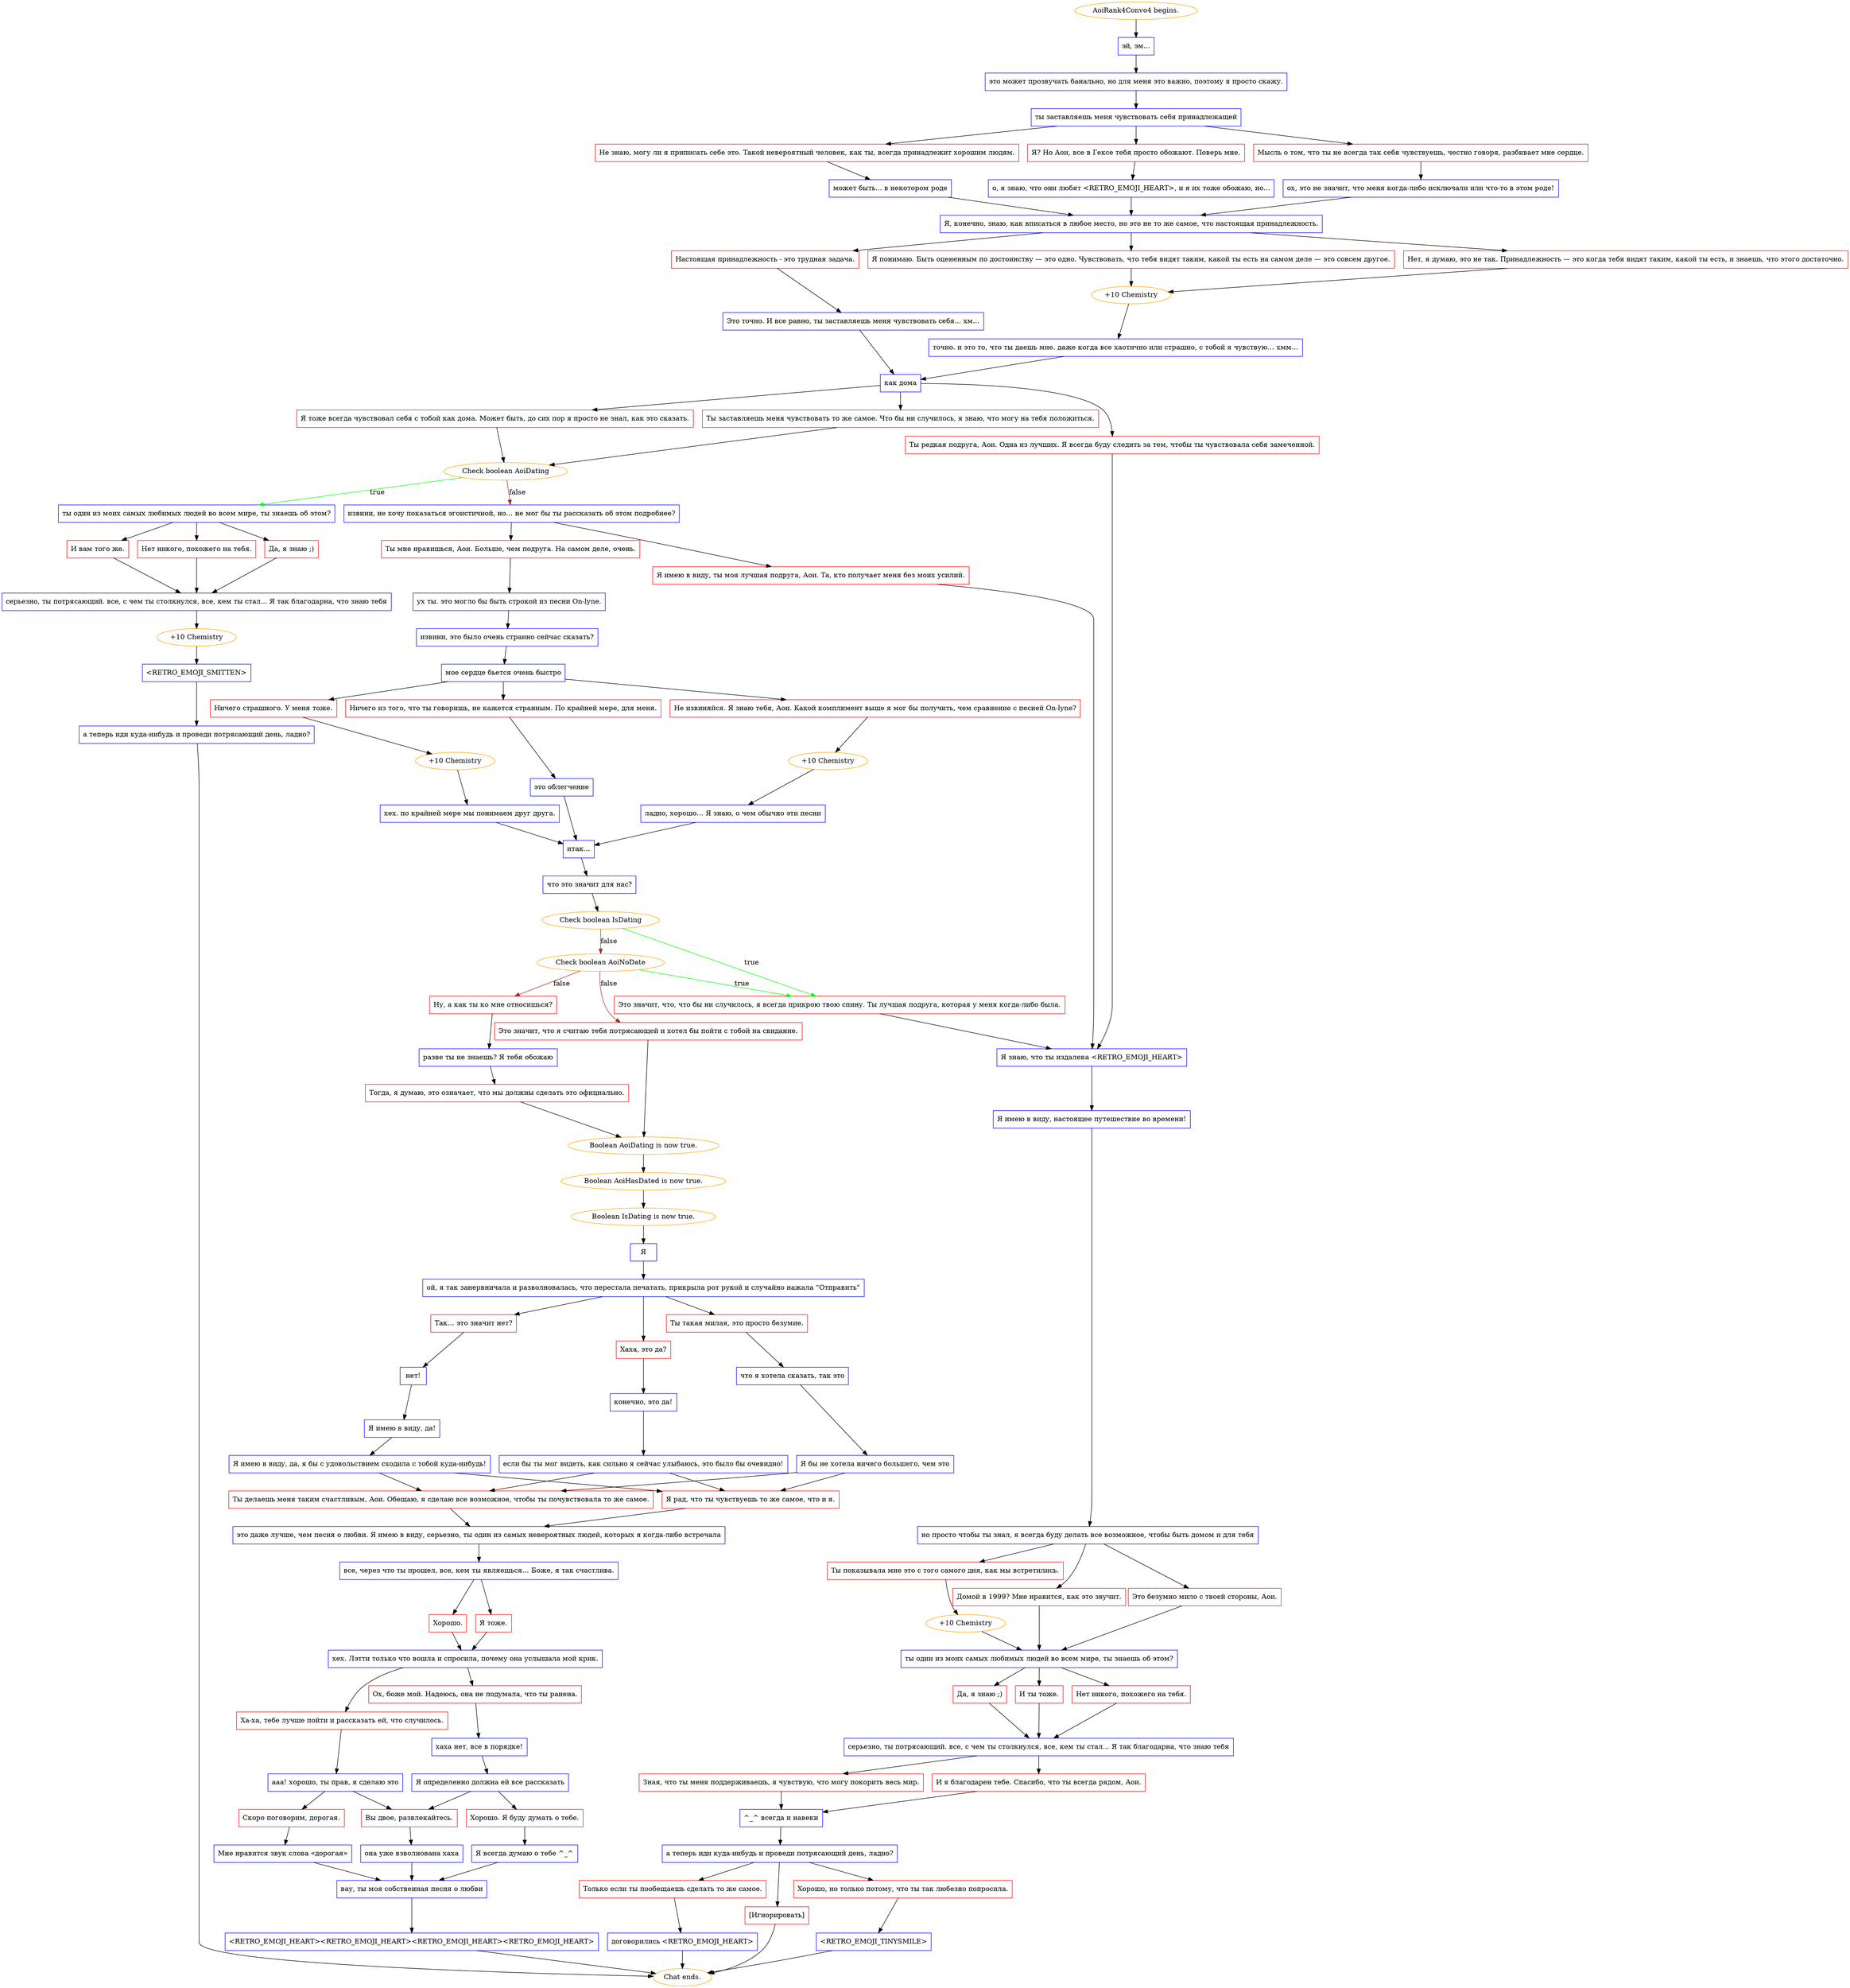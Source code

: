 digraph {
	"AoiRank4Convo4 begins." [color=orange];
		"AoiRank4Convo4 begins." -> j3717840545;
	j3717840545 [label="эй, эм...",shape=box,color=blue];
		j3717840545 -> j952926249;
	j952926249 [label="это может прозвучать банально, но для меня это важно, поэтому я просто скажу.",shape=box,color=blue];
		j952926249 -> j3154043999;
	j3154043999 [label="ты заставляешь меня чувствовать себя принадлежащей",shape=box,color=blue];
		j3154043999 -> j1599573904;
		j3154043999 -> j2141978235;
		j3154043999 -> j179049035;
	j1599573904 [label="Не знаю, могу ли я приписать себе это. Такой невероятный человек, как ты, всегда принадлежит хорошим людям.",shape=box,color=red];
		j1599573904 -> j3618754800;
	j2141978235 [label="Я? Но Аои, все в Гексе тебя просто обожают. Поверь мне.",shape=box,color=red];
		j2141978235 -> j3129579699;
	j179049035 [label="Мысль о том, что ты не всегда так себя чувствуешь, честно говоря, разбивает мне сердце.",shape=box,color=red];
		j179049035 -> j1603478933;
	j3618754800 [label="может быть... в некотором роде",shape=box,color=blue];
		j3618754800 -> j1702576498;
	j3129579699 [label="о, я знаю, что они любят <RETRO_EMOJI_HEART>, и я их тоже обожаю, но...",shape=box,color=blue];
		j3129579699 -> j1702576498;
	j1603478933 [label="ох, это не значит, что меня когда-либо исключали или что-то в этом роде!",shape=box,color=blue];
		j1603478933 -> j1702576498;
	j1702576498 [label="Я, конечно, знаю, как вписаться в любое место, но это не то же самое, что настоящая принадлежность.",shape=box,color=blue];
		j1702576498 -> j3124628143;
		j1702576498 -> j3480680928;
		j1702576498 -> j2485404769;
	j3124628143 [label="Я понимаю. Быть оцененным по достоинству — это одно. Чувствовать, что тебя видят таким, какой ты есть на самом деле — это совсем другое.",shape=box,color=red];
		j3124628143 -> j365802975;
	j3480680928 [label="Нет, я думаю, это не так. Принадлежность — это когда тебя видят таким, какой ты есть, и знаешь, что этого достаточно.",shape=box,color=red];
		j3480680928 -> j365802975;
	j2485404769 [label="Настоящая принадлежность - это трудная задача.",shape=box,color=red];
		j2485404769 -> j628144485;
	j365802975 [label="+10 Chemistry",color=orange];
		j365802975 -> j1598580932;
	j628144485 [label="Это точно. И все равно, ты заставляешь меня чувствовать себя... хм...",shape=box,color=blue];
		j628144485 -> j1275121504;
	j1598580932 [label="точно. и это то, что ты даешь мне. даже когда все хаотично или страшно, с тобой я чувствую… хмм…",shape=box,color=blue];
		j1598580932 -> j1275121504;
	j1275121504 [label="как дома",shape=box,color=blue];
		j1275121504 -> j3188145692;
		j1275121504 -> j2091914219;
		j1275121504 -> j4194279916;
	j3188145692 [label="Я тоже всегда чувствовал себя с тобой как дома. Может быть, до сих пор я просто не знал, как это сказать.",shape=box,color=red];
		j3188145692 -> j1284115511;
	j2091914219 [label="Ты заставляешь меня чувствовать то же самое. Что бы ни случилось, я знаю, что могу на тебя положиться.",shape=box,color=red];
		j2091914219 -> j1284115511;
	j4194279916 [label="Ты редкая подруга, Аои. Одна из лучших. Я всегда буду следить за тем, чтобы ты чувствовала себя замеченной.",shape=box,color=red];
		j4194279916 -> j931663404;
	j1284115511 [label="Check boolean AoiDating",color=orange];
		j1284115511 -> j1167519310 [label=true,color=green];
		j1284115511 -> j3868758137 [label=false,color=brown];
	j931663404 [label="Я знаю, что ты издалека <RETRO_EMOJI_HEART>",shape=box,color=blue];
		j931663404 -> j1054469942;
	j1167519310 [label="ты один из моих самых любимых людей во всем мире, ты знаешь об этом?",shape=box,color=blue];
		j1167519310 -> j3329660076;
		j1167519310 -> j1033810385;
		j1167519310 -> j290786334;
	j3868758137 [label="извини, не хочу показаться эгоистичной, но… не мог бы ты рассказать об этом подробнее?",shape=box,color=blue];
		j3868758137 -> j2113433648;
		j3868758137 -> j4233155832;
	j1054469942 [label="Я имею в виду, настоящее путешествие во времени!",shape=box,color=blue];
		j1054469942 -> j18133438;
	j3329660076 [label="И вам того же.",shape=box,color=red];
		j3329660076 -> j3249144289;
	j1033810385 [label="Нет никого, похожего на тебя.",shape=box,color=red];
		j1033810385 -> j3249144289;
	j290786334 [label="Да, я знаю ;)",shape=box,color=red];
		j290786334 -> j3249144289;
	j2113433648 [label="Ты мне нравишься, Аои. Больше, чем подруга. На самом деле, очень.",shape=box,color=red];
		j2113433648 -> j726543422;
	j4233155832 [label="Я имею в виду, ты моя лучшая подруга, Аои. Та, кто получает меня без моих усилий.",shape=box,color=red];
		j4233155832 -> j931663404;
	j18133438 [label="но просто чтобы ты знал, я всегда буду делать все возможное, чтобы быть домом и для тебя",shape=box,color=blue];
		j18133438 -> j1381913029;
		j18133438 -> j3706248458;
		j18133438 -> j1942697376;
	j3249144289 [label="серьезно, ты потрясающий. все, с чем ты столкнулся, все, кем ты стал... Я так благодарна, что знаю тебя",shape=box,color=blue];
		j3249144289 -> j2472172832;
	j726543422 [label="ух ты. это могло бы быть строкой из песни On-lyne.",shape=box,color=blue];
		j726543422 -> j1341899552;
	j1381913029 [label="Ты показывала мне это с того самого дня, как мы встретились.",shape=box,color=red];
		j1381913029 -> j1215784487;
	j3706248458 [label="Домой в 1999? Мне нравится, как это звучит.",shape=box,color=red];
		j3706248458 -> j3383750402;
	j1942697376 [label="Это безумно мило с твоей стороны, Аои.",shape=box,color=red];
		j1942697376 -> j3383750402;
	j2472172832 [label="+10 Chemistry",color=orange];
		j2472172832 -> j343802938;
	j1341899552 [label="извини, это было очень странно сейчас сказать?",shape=box,color=blue];
		j1341899552 -> j3971731774;
	j1215784487 [label="+10 Chemistry",color=orange];
		j1215784487 -> j3383750402;
	j3383750402 [label="ты один из моих самых любимых людей во всем мире, ты знаешь об этом?",shape=box,color=blue];
		j3383750402 -> j3107962280;
		j3383750402 -> j1847220873;
		j3383750402 -> j2892498083;
	j343802938 [label="<RETRO_EMOJI_SMITTEN>",shape=box,color=blue];
		j343802938 -> j3269513463;
	j3971731774 [label="мое сердце бьется очень быстро",shape=box,color=blue];
		j3971731774 -> j3378499090;
		j3971731774 -> j3299890478;
		j3971731774 -> j878195725;
	j3107962280 [label="И ты тоже.",shape=box,color=red];
		j3107962280 -> j490051758;
	j1847220873 [label="Нет никого, похожего на тебя.",shape=box,color=red];
		j1847220873 -> j490051758;
	j2892498083 [label="Да, я знаю ;)",shape=box,color=red];
		j2892498083 -> j490051758;
	j3269513463 [label="а теперь иди куда-нибудь и проведи потрясающий день, ладно?",shape=box,color=blue];
		j3269513463 -> "Chat ends.";
	j3378499090 [label="Не извиняйся. Я знаю тебя, Аои. Какой комплимент выше я мог бы получить, чем сравнение с песней On-lyne?",shape=box,color=red];
		j3378499090 -> j3082555782;
	j3299890478 [label="Ничего страшного. У меня тоже.",shape=box,color=red];
		j3299890478 -> j756963410;
	j878195725 [label="Ничего из того, что ты говоришь, не кажется странным. По крайней мере, для меня.",shape=box,color=red];
		j878195725 -> j2699588287;
	j490051758 [label="серьезно, ты потрясающий. все, с чем ты столкнулся, все, кем ты стал... Я так благодарна, что знаю тебя",shape=box,color=blue];
		j490051758 -> j224478791;
		j490051758 -> j270902627;
	"Chat ends." [color=orange];
	j3082555782 [label="+10 Chemistry",color=orange];
		j3082555782 -> j1353010055;
	j756963410 [label="+10 Chemistry",color=orange];
		j756963410 -> j2279423073;
	j2699588287 [label="это облегчение",shape=box,color=blue];
		j2699588287 -> j1582287795;
	j224478791 [label="Зная, что ты меня поддерживаешь, я чувствую, что могу покорить весь мир.",shape=box,color=red];
		j224478791 -> j2903510587;
	j270902627 [label="И я благодарен тебе. Спасибо, что ты всегда рядом, Аои.",shape=box,color=red];
		j270902627 -> j2903510587;
	j1353010055 [label="ладно, хорошо… Я знаю, о чем обычно эти песни",shape=box,color=blue];
		j1353010055 -> j1582287795;
	j2279423073 [label="хех. по крайней мере мы понимаем друг друга.",shape=box,color=blue];
		j2279423073 -> j1582287795;
	j1582287795 [label="итак...",shape=box,color=blue];
		j1582287795 -> j1018078251;
	j2903510587 [label="^_^ всегда и навеки",shape=box,color=blue];
		j2903510587 -> j876880062;
	j1018078251 [label="что это значит для нас?",shape=box,color=blue];
		j1018078251 -> j1551207171;
	j876880062 [label="а теперь иди куда-нибудь и проведи потрясающий день, ладно?",shape=box,color=blue];
		j876880062 -> j2825190903;
		j876880062 -> j2648987474;
		j876880062 -> j3432236701;
	j1551207171 [label="Check boolean IsDating",color=orange];
		j1551207171 -> j3558837296 [label=true,color=green];
		j1551207171 -> j4131435017 [label=false,color=brown];
	j2825190903 [label="Хорошо, но только потому, что ты так любезно попросила.",shape=box,color=red];
		j2825190903 -> j1589091153;
	j2648987474 [label="Только если ты пообещаешь сделать то же самое.",shape=box,color=red];
		j2648987474 -> j109917047;
	j3432236701 [label="[Игнорировать]",shape=box,color=red];
		j3432236701 -> "Chat ends.";
	j3558837296 [label="Это значит, что, что бы ни случилось, я всегда прикрою твою спину. Ты лучшая подруга, которая у меня когда-либо была.",shape=box,color=red];
		j3558837296 -> j931663404;
	j4131435017 [label="Check boolean AoiNoDate",color=orange];
		j4131435017 -> j3558837296 [label=true,color=green];
		j4131435017 -> j157472125 [label=false,color=brown];
		j4131435017 -> j1602800549 [label=false,color=brown];
	j1589091153 [label="<RETRO_EMOJI_TINYSMILE>",shape=box,color=blue];
		j1589091153 -> "Chat ends.";
	j109917047 [label="договорились <RETRO_EMOJI_HEART>",shape=box,color=blue];
		j109917047 -> "Chat ends.";
	j157472125 [label="Это значит, что я считаю тебя потрясающей и хотел бы пойти с тобой на свидание.",shape=box,color=red];
		j157472125 -> j2194502698;
	j1602800549 [label="Ну, а как ты ко мне относишься?",shape=box,color=red];
		j1602800549 -> j3840354009;
	j2194502698 [label="Boolean AoiDating is now true.",color=orange];
		j2194502698 -> j3215789842;
	j3840354009 [label="разве ты не знаешь? Я тебя обожаю",shape=box,color=blue];
		j3840354009 -> j2927071879;
	j3215789842 [label="Boolean AoiHasDated is now true.",color=orange];
		j3215789842 -> j2798635669;
	j2927071879 [label="Тогда, я думаю, это означает, что мы должны сделать это официально.",shape=box,color=red];
		j2927071879 -> j2194502698;
	j2798635669 [label="Boolean IsDating is now true.",color=orange];
		j2798635669 -> j2733707937;
	j2733707937 [label="Я",shape=box,color=blue];
		j2733707937 -> j3071623216;
	j3071623216 [label="ой, я так занервничала и разволновалась, что перестала печатать, прикрыла рот рукой и случайно нажала \"Отправить\"",shape=box,color=blue];
		j3071623216 -> j312047226;
		j3071623216 -> j3022726637;
		j3071623216 -> j216475283;
	j312047226 [label="Хаха, это да?",shape=box,color=red];
		j312047226 -> j2796962804;
	j3022726637 [label="Ты такая милая, это просто безумие.",shape=box,color=red];
		j3022726637 -> j1733137031;
	j216475283 [label="Так… это значит нет?",shape=box,color=red];
		j216475283 -> j583307469;
	j2796962804 [label="конечно, это да!",shape=box,color=blue];
		j2796962804 -> j3454823154;
	j1733137031 [label="что я хотела сказать, так это",shape=box,color=blue];
		j1733137031 -> j4285781036;
	j583307469 [label="нет!",shape=box,color=blue];
		j583307469 -> j3816255213;
	j3454823154 [label="если бы ты мог видеть, как сильно я сейчас улыбаюсь, это было бы очевидно!",shape=box,color=blue];
		j3454823154 -> j180677848;
		j3454823154 -> j471850299;
	j4285781036 [label="Я бы не хотела ничего большего, чем это",shape=box,color=blue];
		j4285781036 -> j180677848;
		j4285781036 -> j471850299;
	j3816255213 [label="Я имею в виду, да!",shape=box,color=blue];
		j3816255213 -> j2708569288;
	j180677848 [label="Я рад, что ты чувствуешь то же самое, что и я.",shape=box,color=red];
		j180677848 -> j4237180952;
	j471850299 [label="Ты делаешь меня таким счастливым, Аои. Обещаю, я сделаю все возможное, чтобы ты почувствовала то же самое.",shape=box,color=red];
		j471850299 -> j4237180952;
	j2708569288 [label="Я имею в виду, да, я бы с удовольствием сходила с тобой куда-нибудь!",shape=box,color=blue];
		j2708569288 -> j180677848;
		j2708569288 -> j471850299;
	j4237180952 [label="это даже лучше, чем песня о любви. Я имею в виду, серьезно, ты один из самых невероятных людей, которых я когда-либо встречала",shape=box,color=blue];
		j4237180952 -> j4287387165;
	j4287387165 [label="все, через что ты прошел, все, кем ты являешься… Боже, я так счастлива.",shape=box,color=blue];
		j4287387165 -> j1873397682;
		j4287387165 -> j820735148;
	j1873397682 [label="Хорошо.",shape=box,color=red];
		j1873397682 -> j3057457059;
	j820735148 [label="Я тоже.",shape=box,color=red];
		j820735148 -> j3057457059;
	j3057457059 [label="хех. Лэтти только что вошла и спросила, почему она услышала мой крик.",shape=box,color=blue];
		j3057457059 -> j626358504;
		j3057457059 -> j2039430798;
	j626358504 [label="Ох, боже мой. Надеюсь, она не подумала, что ты ранена.",shape=box,color=red];
		j626358504 -> j2204988685;
	j2039430798 [label="Ха-ха, тебе лучше пойти и рассказать ей, что случилось.",shape=box,color=red];
		j2039430798 -> j2705335907;
	j2204988685 [label="хаха нет, все в порядке!",shape=box,color=blue];
		j2204988685 -> j3715800890;
	j2705335907 [label="ааа! хорошо, ты прав, я сделаю это",shape=box,color=blue];
		j2705335907 -> j2023936529;
		j2705335907 -> j3574223879;
	j3715800890 [label="Я определенно должна ей все рассказать",shape=box,color=blue];
		j3715800890 -> j2023936529;
		j3715800890 -> j2724532138;
	j2023936529 [label="Вы двое, развлекайтесь.",shape=box,color=red];
		j2023936529 -> j3628177427;
	j3574223879 [label="Скоро поговорим, дорогая.",shape=box,color=red];
		j3574223879 -> j3292310607;
	j2724532138 [label="Хорошо. Я буду думать о тебе.",shape=box,color=red];
		j2724532138 -> j91715485;
	j3628177427 [label="она уже взволнована хаха",shape=box,color=blue];
		j3628177427 -> j2367952709;
	j3292310607 [label="Мне нравится звук слова «дорогая»",shape=box,color=blue];
		j3292310607 -> j2367952709;
	j91715485 [label="Я всегда думаю о тебе ^_^",shape=box,color=blue];
		j91715485 -> j2367952709;
	j2367952709 [label="вау, ты моя собственная песня о любви",shape=box,color=blue];
		j2367952709 -> j3541053448;
	j3541053448 [label="<RETRO_EMOJI_HEART><RETRO_EMOJI_HEART><RETRO_EMOJI_HEART><RETRO_EMOJI_HEART>",shape=box,color=blue];
		j3541053448 -> "Chat ends.";
}